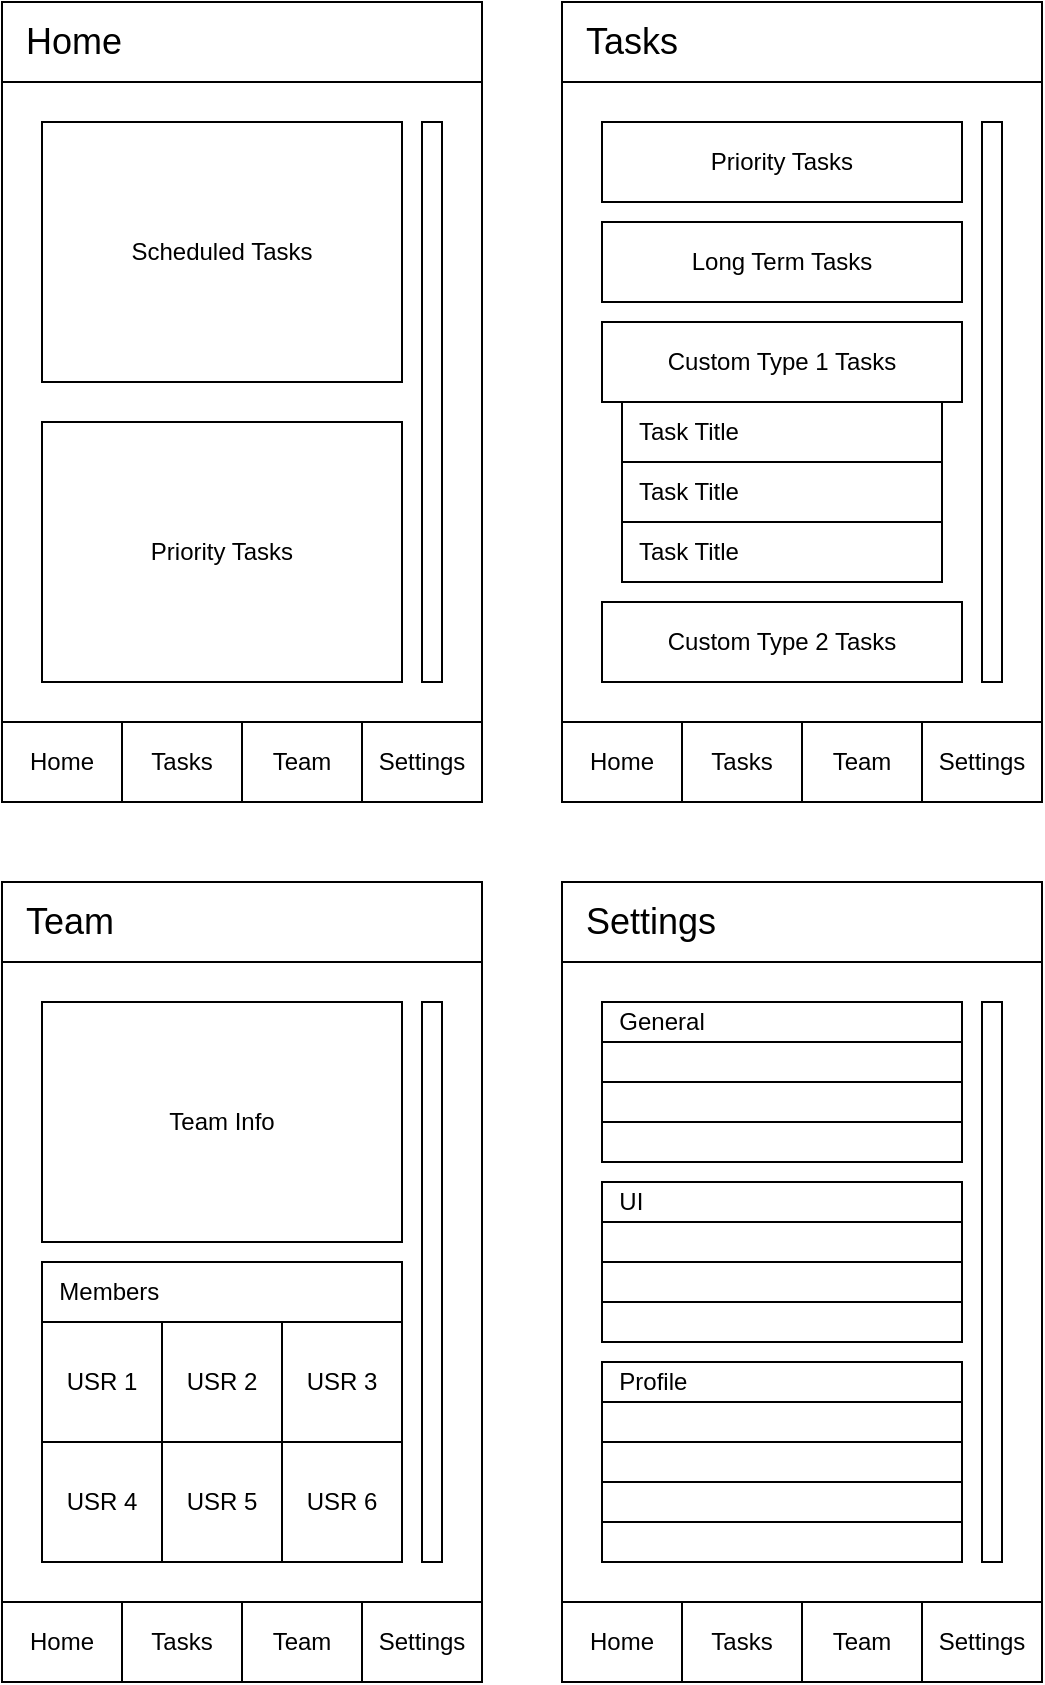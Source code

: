 <mxfile version="25.0.2">
  <diagram name="Page-1" id="7iO_0c6fxUnhXLDAfxkw">
    <mxGraphModel dx="1674" dy="844" grid="1" gridSize="10" guides="1" tooltips="1" connect="1" arrows="1" fold="1" page="1" pageScale="1" pageWidth="827" pageHeight="1169" math="0" shadow="0">
      <root>
        <mxCell id="0" />
        <mxCell id="1" parent="0" />
        <mxCell id="3gGrPfR2kz7HEbYIn5g8-1" value="" style="rounded=0;whiteSpace=wrap;html=1;" vertex="1" parent="1">
          <mxGeometry x="120" y="80" width="240" height="400" as="geometry" />
        </mxCell>
        <mxCell id="3gGrPfR2kz7HEbYIn5g8-2" value="&amp;nbsp; &amp;nbsp;&lt;font style=&quot;font-size: 18px;&quot;&gt;Home&lt;/font&gt;" style="rounded=0;whiteSpace=wrap;html=1;align=left;" vertex="1" parent="1">
          <mxGeometry x="120" y="80" width="240" height="40" as="geometry" />
        </mxCell>
        <mxCell id="3gGrPfR2kz7HEbYIn5g8-3" value="Home" style="rounded=0;whiteSpace=wrap;html=1;" vertex="1" parent="1">
          <mxGeometry x="120" y="440" width="60" height="40" as="geometry" />
        </mxCell>
        <mxCell id="3gGrPfR2kz7HEbYIn5g8-4" value="Tasks" style="rounded=0;whiteSpace=wrap;html=1;" vertex="1" parent="1">
          <mxGeometry x="180" y="440" width="60" height="40" as="geometry" />
        </mxCell>
        <mxCell id="3gGrPfR2kz7HEbYIn5g8-5" value="Team" style="rounded=0;whiteSpace=wrap;html=1;" vertex="1" parent="1">
          <mxGeometry x="240" y="440" width="60" height="40" as="geometry" />
        </mxCell>
        <mxCell id="3gGrPfR2kz7HEbYIn5g8-6" value="Settings" style="rounded=0;whiteSpace=wrap;html=1;" vertex="1" parent="1">
          <mxGeometry x="300" y="440" width="60" height="40" as="geometry" />
        </mxCell>
        <mxCell id="3gGrPfR2kz7HEbYIn5g8-7" value="Scheduled Tasks" style="rounded=0;whiteSpace=wrap;html=1;" vertex="1" parent="1">
          <mxGeometry x="140" y="140" width="180" height="130" as="geometry" />
        </mxCell>
        <mxCell id="3gGrPfR2kz7HEbYIn5g8-8" value="Priority Tasks" style="rounded=0;whiteSpace=wrap;html=1;" vertex="1" parent="1">
          <mxGeometry x="140" y="290" width="180" height="130" as="geometry" />
        </mxCell>
        <mxCell id="3gGrPfR2kz7HEbYIn5g8-9" value="" style="rounded=0;whiteSpace=wrap;html=1;" vertex="1" parent="1">
          <mxGeometry x="330" y="140" width="10" height="280" as="geometry" />
        </mxCell>
        <mxCell id="3gGrPfR2kz7HEbYIn5g8-10" value="" style="rounded=0;whiteSpace=wrap;html=1;" vertex="1" parent="1">
          <mxGeometry x="400" y="80" width="240" height="400" as="geometry" />
        </mxCell>
        <mxCell id="3gGrPfR2kz7HEbYIn5g8-11" value="&amp;nbsp; &amp;nbsp;&lt;font style=&quot;font-size: 18px;&quot;&gt;Tasks&lt;/font&gt;" style="rounded=0;whiteSpace=wrap;html=1;align=left;" vertex="1" parent="1">
          <mxGeometry x="400" y="80" width="240" height="40" as="geometry" />
        </mxCell>
        <mxCell id="3gGrPfR2kz7HEbYIn5g8-12" value="Home" style="rounded=0;whiteSpace=wrap;html=1;" vertex="1" parent="1">
          <mxGeometry x="400" y="440" width="60" height="40" as="geometry" />
        </mxCell>
        <mxCell id="3gGrPfR2kz7HEbYIn5g8-13" value="Tasks" style="rounded=0;whiteSpace=wrap;html=1;" vertex="1" parent="1">
          <mxGeometry x="460" y="440" width="60" height="40" as="geometry" />
        </mxCell>
        <mxCell id="3gGrPfR2kz7HEbYIn5g8-14" value="Team" style="rounded=0;whiteSpace=wrap;html=1;" vertex="1" parent="1">
          <mxGeometry x="520" y="440" width="60" height="40" as="geometry" />
        </mxCell>
        <mxCell id="3gGrPfR2kz7HEbYIn5g8-15" value="Settings" style="rounded=0;whiteSpace=wrap;html=1;" vertex="1" parent="1">
          <mxGeometry x="580" y="440" width="60" height="40" as="geometry" />
        </mxCell>
        <mxCell id="3gGrPfR2kz7HEbYIn5g8-16" value="Priority Tasks" style="rounded=0;whiteSpace=wrap;html=1;" vertex="1" parent="1">
          <mxGeometry x="420" y="140" width="180" height="40" as="geometry" />
        </mxCell>
        <mxCell id="3gGrPfR2kz7HEbYIn5g8-17" value="Long Term Tasks" style="rounded=0;whiteSpace=wrap;html=1;" vertex="1" parent="1">
          <mxGeometry x="420" y="190" width="180" height="40" as="geometry" />
        </mxCell>
        <mxCell id="3gGrPfR2kz7HEbYIn5g8-18" value="" style="rounded=0;whiteSpace=wrap;html=1;" vertex="1" parent="1">
          <mxGeometry x="610" y="140" width="10" height="280" as="geometry" />
        </mxCell>
        <mxCell id="3gGrPfR2kz7HEbYIn5g8-19" value="Custom Type 1 Tasks" style="rounded=0;whiteSpace=wrap;html=1;" vertex="1" parent="1">
          <mxGeometry x="420" y="240" width="180" height="40" as="geometry" />
        </mxCell>
        <mxCell id="3gGrPfR2kz7HEbYIn5g8-20" value="&amp;nbsp; Task Title" style="rounded=0;whiteSpace=wrap;html=1;align=left;" vertex="1" parent="1">
          <mxGeometry x="430" y="280" width="160" height="30" as="geometry" />
        </mxCell>
        <mxCell id="3gGrPfR2kz7HEbYIn5g8-21" value="&amp;nbsp; Task Title" style="rounded=0;whiteSpace=wrap;html=1;align=left;" vertex="1" parent="1">
          <mxGeometry x="430" y="310" width="160" height="30" as="geometry" />
        </mxCell>
        <mxCell id="3gGrPfR2kz7HEbYIn5g8-22" value="&amp;nbsp; Task Title" style="rounded=0;whiteSpace=wrap;html=1;align=left;" vertex="1" parent="1">
          <mxGeometry x="430" y="340" width="160" height="30" as="geometry" />
        </mxCell>
        <mxCell id="3gGrPfR2kz7HEbYIn5g8-24" value="Custom Type 2 Tasks" style="rounded=0;whiteSpace=wrap;html=1;" vertex="1" parent="1">
          <mxGeometry x="420" y="380" width="180" height="40" as="geometry" />
        </mxCell>
        <mxCell id="3gGrPfR2kz7HEbYIn5g8-26" value="" style="rounded=0;whiteSpace=wrap;html=1;" vertex="1" parent="1">
          <mxGeometry x="120" y="520" width="240" height="400" as="geometry" />
        </mxCell>
        <mxCell id="3gGrPfR2kz7HEbYIn5g8-27" value="&amp;nbsp; &amp;nbsp;&lt;span style=&quot;font-size: 18px;&quot;&gt;Team&lt;/span&gt;" style="rounded=0;whiteSpace=wrap;html=1;align=left;" vertex="1" parent="1">
          <mxGeometry x="120" y="520" width="240" height="40" as="geometry" />
        </mxCell>
        <mxCell id="3gGrPfR2kz7HEbYIn5g8-28" value="Home" style="rounded=0;whiteSpace=wrap;html=1;" vertex="1" parent="1">
          <mxGeometry x="120" y="880" width="60" height="40" as="geometry" />
        </mxCell>
        <mxCell id="3gGrPfR2kz7HEbYIn5g8-29" value="Tasks" style="rounded=0;whiteSpace=wrap;html=1;" vertex="1" parent="1">
          <mxGeometry x="180" y="880" width="60" height="40" as="geometry" />
        </mxCell>
        <mxCell id="3gGrPfR2kz7HEbYIn5g8-30" value="Team" style="rounded=0;whiteSpace=wrap;html=1;" vertex="1" parent="1">
          <mxGeometry x="240" y="880" width="60" height="40" as="geometry" />
        </mxCell>
        <mxCell id="3gGrPfR2kz7HEbYIn5g8-31" value="Settings" style="rounded=0;whiteSpace=wrap;html=1;" vertex="1" parent="1">
          <mxGeometry x="300" y="880" width="60" height="40" as="geometry" />
        </mxCell>
        <mxCell id="3gGrPfR2kz7HEbYIn5g8-32" value="&amp;nbsp; Members" style="rounded=0;whiteSpace=wrap;html=1;align=left;" vertex="1" parent="1">
          <mxGeometry x="140" y="710" width="180" height="30" as="geometry" />
        </mxCell>
        <mxCell id="3gGrPfR2kz7HEbYIn5g8-33" value="Team Info" style="rounded=0;whiteSpace=wrap;html=1;" vertex="1" parent="1">
          <mxGeometry x="140" y="580" width="180" height="120" as="geometry" />
        </mxCell>
        <mxCell id="3gGrPfR2kz7HEbYIn5g8-34" value="" style="rounded=0;whiteSpace=wrap;html=1;" vertex="1" parent="1">
          <mxGeometry x="330" y="580" width="10" height="280" as="geometry" />
        </mxCell>
        <mxCell id="3gGrPfR2kz7HEbYIn5g8-35" value="USR 1" style="rounded=0;whiteSpace=wrap;html=1;" vertex="1" parent="1">
          <mxGeometry x="140" y="740" width="60" height="60" as="geometry" />
        </mxCell>
        <mxCell id="3gGrPfR2kz7HEbYIn5g8-36" value="USR 2" style="rounded=0;whiteSpace=wrap;html=1;" vertex="1" parent="1">
          <mxGeometry x="200" y="740" width="60" height="60" as="geometry" />
        </mxCell>
        <mxCell id="3gGrPfR2kz7HEbYIn5g8-37" value="USR 3" style="rounded=0;whiteSpace=wrap;html=1;" vertex="1" parent="1">
          <mxGeometry x="260" y="740" width="60" height="60" as="geometry" />
        </mxCell>
        <mxCell id="3gGrPfR2kz7HEbYIn5g8-38" value="USR 4" style="rounded=0;whiteSpace=wrap;html=1;" vertex="1" parent="1">
          <mxGeometry x="140" y="800" width="60" height="60" as="geometry" />
        </mxCell>
        <mxCell id="3gGrPfR2kz7HEbYIn5g8-39" value="USR 5" style="rounded=0;whiteSpace=wrap;html=1;" vertex="1" parent="1">
          <mxGeometry x="200" y="800" width="60" height="60" as="geometry" />
        </mxCell>
        <mxCell id="3gGrPfR2kz7HEbYIn5g8-40" value="USR 6" style="rounded=0;whiteSpace=wrap;html=1;" vertex="1" parent="1">
          <mxGeometry x="260" y="800" width="60" height="60" as="geometry" />
        </mxCell>
        <mxCell id="3gGrPfR2kz7HEbYIn5g8-41" value="" style="rounded=0;whiteSpace=wrap;html=1;" vertex="1" parent="1">
          <mxGeometry x="400" y="520" width="240" height="400" as="geometry" />
        </mxCell>
        <mxCell id="3gGrPfR2kz7HEbYIn5g8-42" value="&amp;nbsp; &amp;nbsp;&lt;span style=&quot;font-size: 18px;&quot;&gt;Settings&lt;/span&gt;" style="rounded=0;whiteSpace=wrap;html=1;align=left;" vertex="1" parent="1">
          <mxGeometry x="400" y="520" width="240" height="40" as="geometry" />
        </mxCell>
        <mxCell id="3gGrPfR2kz7HEbYIn5g8-43" value="Home" style="rounded=0;whiteSpace=wrap;html=1;" vertex="1" parent="1">
          <mxGeometry x="400" y="880" width="60" height="40" as="geometry" />
        </mxCell>
        <mxCell id="3gGrPfR2kz7HEbYIn5g8-44" value="Tasks" style="rounded=0;whiteSpace=wrap;html=1;" vertex="1" parent="1">
          <mxGeometry x="460" y="880" width="60" height="40" as="geometry" />
        </mxCell>
        <mxCell id="3gGrPfR2kz7HEbYIn5g8-45" value="Team" style="rounded=0;whiteSpace=wrap;html=1;" vertex="1" parent="1">
          <mxGeometry x="520" y="880" width="60" height="40" as="geometry" />
        </mxCell>
        <mxCell id="3gGrPfR2kz7HEbYIn5g8-46" value="Settings" style="rounded=0;whiteSpace=wrap;html=1;" vertex="1" parent="1">
          <mxGeometry x="580" y="880" width="60" height="40" as="geometry" />
        </mxCell>
        <mxCell id="3gGrPfR2kz7HEbYIn5g8-48" value="&amp;nbsp; UI" style="rounded=0;whiteSpace=wrap;html=1;align=left;" vertex="1" parent="1">
          <mxGeometry x="420" y="670" width="180" height="20" as="geometry" />
        </mxCell>
        <mxCell id="3gGrPfR2kz7HEbYIn5g8-49" value="" style="rounded=0;whiteSpace=wrap;html=1;" vertex="1" parent="1">
          <mxGeometry x="610" y="580" width="10" height="280" as="geometry" />
        </mxCell>
        <mxCell id="3gGrPfR2kz7HEbYIn5g8-56" value="&amp;nbsp; General" style="rounded=0;whiteSpace=wrap;html=1;align=left;" vertex="1" parent="1">
          <mxGeometry x="420" y="580" width="180" height="20" as="geometry" />
        </mxCell>
        <mxCell id="3gGrPfR2kz7HEbYIn5g8-57" value="&amp;nbsp; Profile" style="rounded=0;whiteSpace=wrap;html=1;align=left;" vertex="1" parent="1">
          <mxGeometry x="420" y="760" width="180" height="20" as="geometry" />
        </mxCell>
        <mxCell id="3gGrPfR2kz7HEbYIn5g8-58" value="" style="rounded=0;whiteSpace=wrap;html=1;align=left;" vertex="1" parent="1">
          <mxGeometry x="420" y="600" width="180" height="20" as="geometry" />
        </mxCell>
        <mxCell id="3gGrPfR2kz7HEbYIn5g8-59" value="" style="rounded=0;whiteSpace=wrap;html=1;align=left;" vertex="1" parent="1">
          <mxGeometry x="420" y="620" width="180" height="20" as="geometry" />
        </mxCell>
        <mxCell id="3gGrPfR2kz7HEbYIn5g8-60" value="" style="rounded=0;whiteSpace=wrap;html=1;align=left;" vertex="1" parent="1">
          <mxGeometry x="420" y="640" width="180" height="20" as="geometry" />
        </mxCell>
        <mxCell id="3gGrPfR2kz7HEbYIn5g8-62" value="" style="rounded=0;whiteSpace=wrap;html=1;align=left;" vertex="1" parent="1">
          <mxGeometry x="420" y="690" width="180" height="20" as="geometry" />
        </mxCell>
        <mxCell id="3gGrPfR2kz7HEbYIn5g8-63" value="" style="rounded=0;whiteSpace=wrap;html=1;align=left;" vertex="1" parent="1">
          <mxGeometry x="420" y="710" width="180" height="20" as="geometry" />
        </mxCell>
        <mxCell id="3gGrPfR2kz7HEbYIn5g8-64" value="" style="rounded=0;whiteSpace=wrap;html=1;align=left;" vertex="1" parent="1">
          <mxGeometry x="420" y="730" width="180" height="20" as="geometry" />
        </mxCell>
        <mxCell id="3gGrPfR2kz7HEbYIn5g8-65" value="" style="rounded=0;whiteSpace=wrap;html=1;align=left;" vertex="1" parent="1">
          <mxGeometry x="420" y="780" width="180" height="20" as="geometry" />
        </mxCell>
        <mxCell id="3gGrPfR2kz7HEbYIn5g8-66" value="" style="rounded=0;whiteSpace=wrap;html=1;align=left;" vertex="1" parent="1">
          <mxGeometry x="420" y="800" width="180" height="20" as="geometry" />
        </mxCell>
        <mxCell id="3gGrPfR2kz7HEbYIn5g8-68" value="" style="rounded=0;whiteSpace=wrap;html=1;align=left;" vertex="1" parent="1">
          <mxGeometry x="420" y="820" width="180" height="20" as="geometry" />
        </mxCell>
        <mxCell id="3gGrPfR2kz7HEbYIn5g8-69" value="" style="rounded=0;whiteSpace=wrap;html=1;align=left;" vertex="1" parent="1">
          <mxGeometry x="420" y="840" width="180" height="20" as="geometry" />
        </mxCell>
      </root>
    </mxGraphModel>
  </diagram>
</mxfile>
